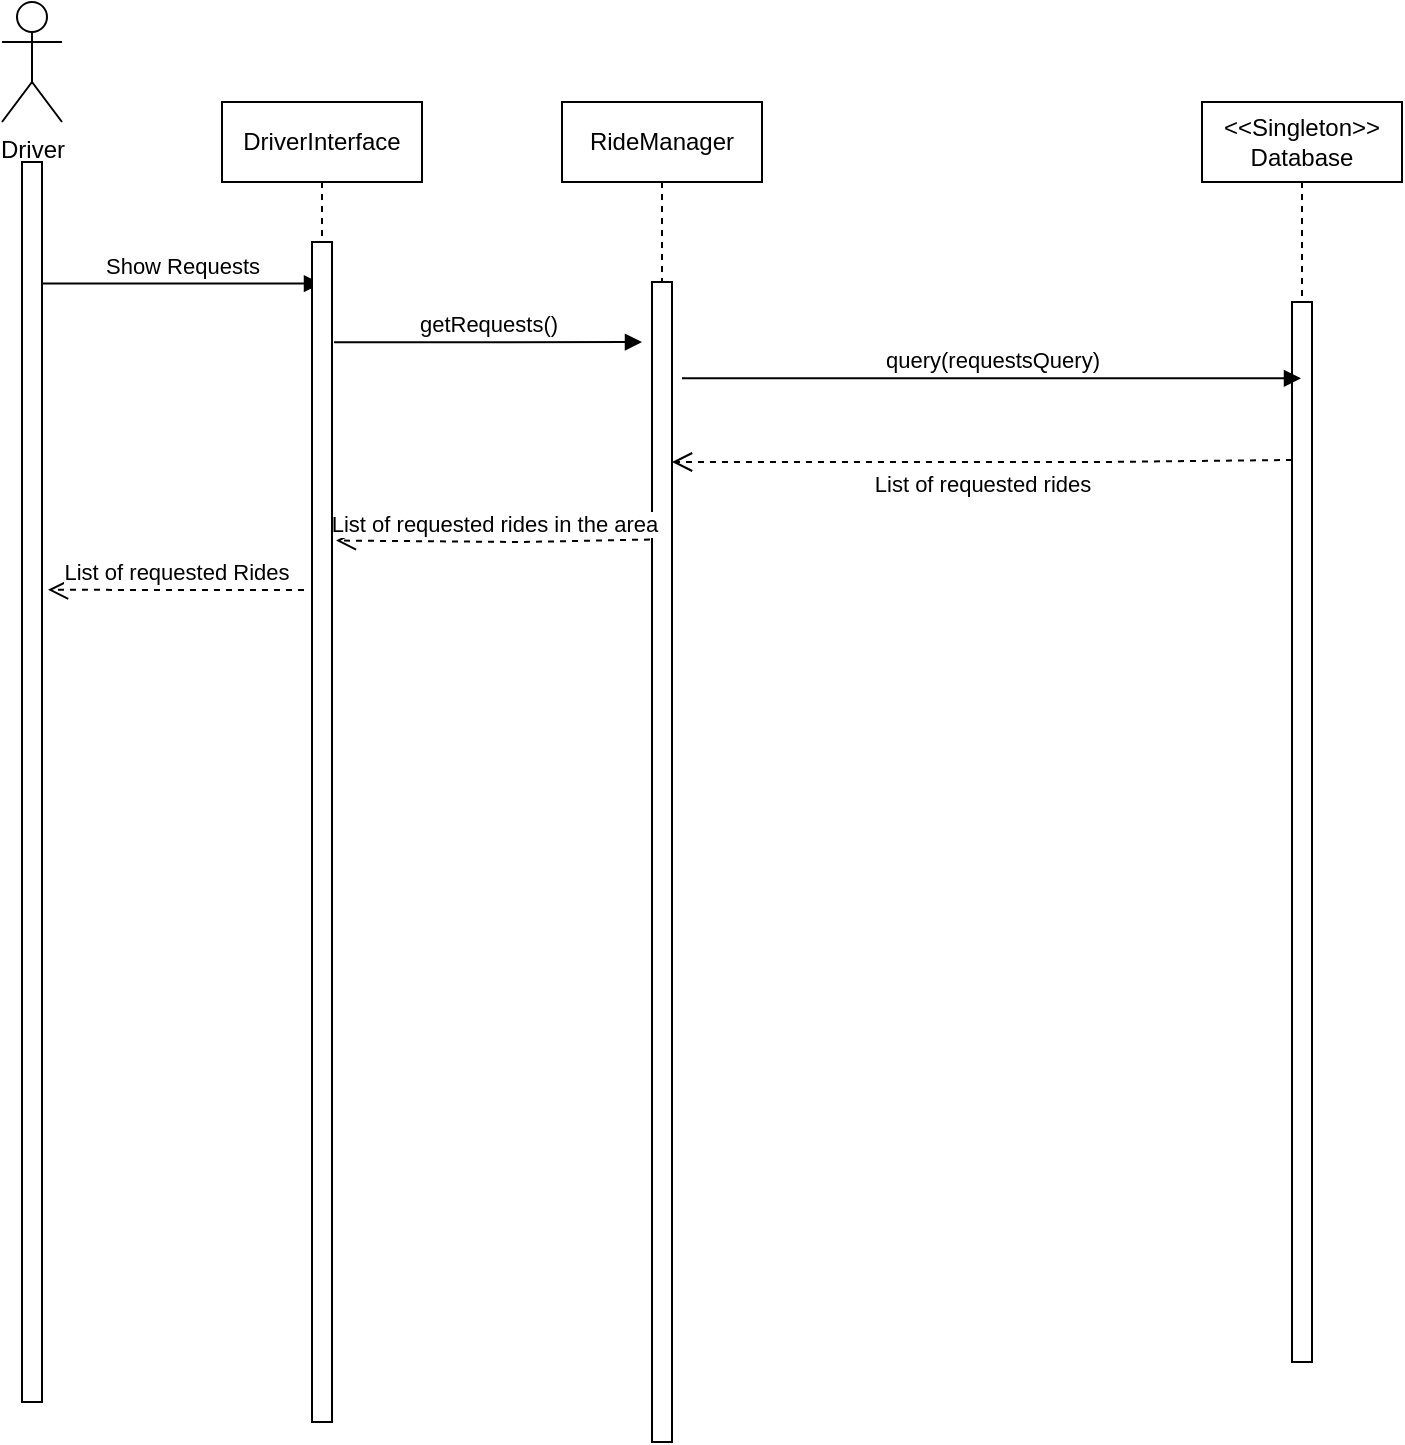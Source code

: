 <mxfile version="15.8.2" type="device" pages="2"><diagram id="kgpKYQtTHZ0yAKxKKP6v" name="Page-1"><mxGraphModel dx="1422" dy="833" grid="1" gridSize="10" guides="1" tooltips="1" connect="1" arrows="1" fold="1" page="1" pageScale="1" pageWidth="850" pageHeight="1100" math="0" shadow="0"><root><mxCell id="0"/><mxCell id="1" parent="0"/><mxCell id="AmSnuSzdufcCZxJ1awQl-4" value="RideManager" style="shape=umlLifeline;perimeter=lifelinePerimeter;whiteSpace=wrap;html=1;container=1;collapsible=0;recursiveResize=0;outlineConnect=0;" parent="1" vertex="1"><mxGeometry x="400" y="60" width="100" height="640" as="geometry"/></mxCell><mxCell id="AmSnuSzdufcCZxJ1awQl-12" value="" style="html=1;points=[];perimeter=orthogonalPerimeter;" parent="AmSnuSzdufcCZxJ1awQl-4" vertex="1"><mxGeometry x="45" y="90" width="10" height="580" as="geometry"/></mxCell><mxCell id="AmSnuSzdufcCZxJ1awQl-7" value="Driver" style="shape=umlActor;verticalLabelPosition=bottom;verticalAlign=top;html=1;" parent="1" vertex="1"><mxGeometry x="120" y="10" width="30" height="60" as="geometry"/></mxCell><mxCell id="AmSnuSzdufcCZxJ1awQl-11" value="" style="html=1;points=[];perimeter=orthogonalPerimeter;" parent="1" vertex="1"><mxGeometry x="130" y="90" width="10" height="620" as="geometry"/></mxCell><mxCell id="AmSnuSzdufcCZxJ1awQl-13" value="Show Requests" style="html=1;verticalAlign=bottom;endArrow=block;rounded=0;exitX=1;exitY=0.098;exitDx=0;exitDy=0;exitPerimeter=0;" parent="1" source="AmSnuSzdufcCZxJ1awQl-11" target="WrXclg-rut4WmRtlngBI-1" edge="1"><mxGeometry width="80" relative="1" as="geometry"><mxPoint x="470" y="330" as="sourcePoint"/><mxPoint x="180" y="130" as="targetPoint"/></mxGeometry></mxCell><mxCell id="AmSnuSzdufcCZxJ1awQl-14" value="&amp;lt;&amp;lt;Singleton&amp;gt;&amp;gt;&lt;br&gt;Database" style="shape=umlLifeline;perimeter=lifelinePerimeter;whiteSpace=wrap;html=1;container=1;collapsible=0;recursiveResize=0;outlineConnect=0;" parent="1" vertex="1"><mxGeometry x="720" y="60" width="100" height="630" as="geometry"/></mxCell><mxCell id="AmSnuSzdufcCZxJ1awQl-15" value="" style="html=1;points=[];perimeter=orthogonalPerimeter;" parent="AmSnuSzdufcCZxJ1awQl-14" vertex="1"><mxGeometry x="45" y="100" width="10" height="530" as="geometry"/></mxCell><mxCell id="AmSnuSzdufcCZxJ1awQl-16" value="query(requestsQuery)" style="html=1;verticalAlign=bottom;endArrow=block;rounded=0;exitX=1.5;exitY=0.083;exitDx=0;exitDy=0;exitPerimeter=0;" parent="1" source="AmSnuSzdufcCZxJ1awQl-12" target="AmSnuSzdufcCZxJ1awQl-14" edge="1"><mxGeometry width="80" relative="1" as="geometry"><mxPoint x="470" y="330" as="sourcePoint"/><mxPoint x="550" y="330" as="targetPoint"/></mxGeometry></mxCell><mxCell id="AmSnuSzdufcCZxJ1awQl-18" value="List of requested rides" style="html=1;verticalAlign=bottom;endArrow=open;dashed=1;endSize=8;rounded=0;exitX=0;exitY=0.149;exitDx=0;exitDy=0;exitPerimeter=0;" parent="1" source="AmSnuSzdufcCZxJ1awQl-15" target="AmSnuSzdufcCZxJ1awQl-12" edge="1"><mxGeometry y="20" relative="1" as="geometry"><mxPoint x="550" y="320" as="sourcePoint"/><mxPoint x="470" y="320" as="targetPoint"/><Array as="points"><mxPoint x="670" y="240"/></Array><mxPoint as="offset"/></mxGeometry></mxCell><mxCell id="AmSnuSzdufcCZxJ1awQl-19" value="List of requested rides in the area" style="html=1;verticalAlign=bottom;endArrow=open;dashed=1;endSize=8;rounded=0;exitX=-0.1;exitY=0.222;exitDx=0;exitDy=0;exitPerimeter=0;entryX=1.2;entryY=0.253;entryDx=0;entryDy=0;entryPerimeter=0;" parent="1" source="AmSnuSzdufcCZxJ1awQl-12" target="WrXclg-rut4WmRtlngBI-2" edge="1"><mxGeometry relative="1" as="geometry"><mxPoint x="180" y="280" as="sourcePoint"/><mxPoint x="470" y="320" as="targetPoint"/><Array as="points"><mxPoint x="380" y="280"/></Array></mxGeometry></mxCell><mxCell id="WrXclg-rut4WmRtlngBI-1" value="DriverInterface" style="shape=umlLifeline;perimeter=lifelinePerimeter;whiteSpace=wrap;html=1;container=1;collapsible=0;recursiveResize=0;outlineConnect=0;" vertex="1" parent="1"><mxGeometry x="230" y="60" width="100" height="660" as="geometry"/></mxCell><mxCell id="WrXclg-rut4WmRtlngBI-2" value="" style="html=1;points=[];perimeter=orthogonalPerimeter;" vertex="1" parent="WrXclg-rut4WmRtlngBI-1"><mxGeometry x="45" y="70" width="10" height="590" as="geometry"/></mxCell><mxCell id="WrXclg-rut4WmRtlngBI-4" value="getRequests()" style="html=1;verticalAlign=bottom;endArrow=block;rounded=0;exitX=1.1;exitY=0.085;exitDx=0;exitDy=0;exitPerimeter=0;" edge="1" parent="1" source="WrXclg-rut4WmRtlngBI-2"><mxGeometry width="80" relative="1" as="geometry"><mxPoint x="330" y="180" as="sourcePoint"/><mxPoint x="440" y="180" as="targetPoint"/></mxGeometry></mxCell><mxCell id="WrXclg-rut4WmRtlngBI-5" value="List of requested Rides" style="html=1;verticalAlign=bottom;endArrow=open;dashed=1;endSize=8;rounded=0;exitX=-0.4;exitY=0.295;exitDx=0;exitDy=0;exitPerimeter=0;entryX=1.3;entryY=0.345;entryDx=0;entryDy=0;entryPerimeter=0;" edge="1" parent="1" source="WrXclg-rut4WmRtlngBI-2" target="AmSnuSzdufcCZxJ1awQl-11"><mxGeometry relative="1" as="geometry"><mxPoint x="460" y="430" as="sourcePoint"/><mxPoint x="380" y="430" as="targetPoint"/></mxGeometry></mxCell></root></mxGraphModel></diagram><diagram id="xywE7s0mcSzDnj1pxgFt" name="Page-2"><mxGraphModel dx="1422" dy="833" grid="1" gridSize="10" guides="1" tooltips="1" connect="1" arrows="1" fold="1" page="1" pageScale="1" pageWidth="850" pageHeight="1100" math="0" shadow="0"><root><mxCell id="OUbDOrZzn_Kut7QBLjZv-0"/><mxCell id="OUbDOrZzn_Kut7QBLjZv-1" parent="OUbDOrZzn_Kut7QBLjZv-0"/><mxCell id="OUbDOrZzn_Kut7QBLjZv-2" value="Ride Manager" style="shape=umlLifeline;perimeter=lifelinePerimeter;whiteSpace=wrap;html=1;container=1;collapsible=0;recursiveResize=0;outlineConnect=0;" vertex="1" parent="OUbDOrZzn_Kut7QBLjZv-1"><mxGeometry x="750" y="860" width="100" height="650" as="geometry"/></mxCell><mxCell id="OUbDOrZzn_Kut7QBLjZv-3" value="" style="html=1;points=[];perimeter=orthogonalPerimeter;" vertex="1" parent="OUbDOrZzn_Kut7QBLjZv-2"><mxGeometry x="45" y="90" width="10" height="110" as="geometry"/></mxCell><mxCell id="OUbDOrZzn_Kut7QBLjZv-4" value="Actor" style="shape=umlActor;verticalLabelPosition=bottom;verticalAlign=top;html=1;" vertex="1" parent="OUbDOrZzn_Kut7QBLjZv-1"><mxGeometry x="30" y="820" width="30" height="60" as="geometry"/></mxCell><mxCell id="OUbDOrZzn_Kut7QBLjZv-5" value="" style="html=1;points=[];perimeter=orthogonalPerimeter;" vertex="1" parent="OUbDOrZzn_Kut7QBLjZv-1"><mxGeometry x="40" y="900" width="10" height="620" as="geometry"/></mxCell><mxCell id="OUbDOrZzn_Kut7QBLjZv-6" value="&amp;lt;&amp;lt;Singleton&amp;gt;&amp;gt;&lt;br&gt;Database" style="shape=umlLifeline;perimeter=lifelinePerimeter;whiteSpace=wrap;html=1;container=1;collapsible=0;recursiveResize=0;outlineConnect=0;" vertex="1" parent="OUbDOrZzn_Kut7QBLjZv-1"><mxGeometry x="970" y="860" width="100" height="650" as="geometry"/></mxCell><mxCell id="OUbDOrZzn_Kut7QBLjZv-7" value="" style="html=1;points=[];perimeter=orthogonalPerimeter;" vertex="1" parent="OUbDOrZzn_Kut7QBLjZv-6"><mxGeometry x="45" y="120" width="10" height="60" as="geometry"/></mxCell><mxCell id="Ot0l-nr2Q_CkTTYaDOoY-19" value="" style="html=1;points=[];perimeter=orthogonalPerimeter;" vertex="1" parent="OUbDOrZzn_Kut7QBLjZv-6"><mxGeometry x="45" y="390" width="10" height="80" as="geometry"/></mxCell><mxCell id="OUbDOrZzn_Kut7QBLjZv-8" value="Offer" style="shape=umlLifeline;perimeter=lifelinePerimeter;whiteSpace=wrap;html=1;container=1;collapsible=0;recursiveResize=0;outlineConnect=0;" vertex="1" parent="OUbDOrZzn_Kut7QBLjZv-1"><mxGeometry x="500" y="860" width="100" height="660" as="geometry"/></mxCell><mxCell id="OUbDOrZzn_Kut7QBLjZv-9" value="" style="html=1;points=[];perimeter=orthogonalPerimeter;" vertex="1" parent="OUbDOrZzn_Kut7QBLjZv-8"><mxGeometry x="45" y="90" width="10" height="120" as="geometry"/></mxCell><mxCell id="OUbDOrZzn_Kut7QBLjZv-18" value="Alterntive" style="swimlane;fontSize=9;" vertex="1" parent="OUbDOrZzn_Kut7QBLjZv-1"><mxGeometry y="1140" width="1290" height="400" as="geometry"/></mxCell><mxCell id="Ot0l-nr2Q_CkTTYaDOoY-15" value="" style="html=1;points=[];perimeter=orthogonalPerimeter;" vertex="1" parent="OUbDOrZzn_Kut7QBLjZv-18"><mxGeometry x="545" y="90" width="10" height="110" as="geometry"/></mxCell><mxCell id="Ot0l-nr2Q_CkTTYaDOoY-18" value="" style="html=1;points=[];perimeter=orthogonalPerimeter;" vertex="1" parent="OUbDOrZzn_Kut7QBLjZv-18"><mxGeometry x="795" y="100" width="10" height="90" as="geometry"/></mxCell><mxCell id="Ot0l-nr2Q_CkTTYaDOoY-23" value="true" style="html=1;verticalAlign=bottom;endArrow=open;dashed=1;endSize=8;rounded=0;" edge="1" parent="OUbDOrZzn_Kut7QBLjZv-18" source="Ot0l-nr2Q_CkTTYaDOoY-18" target="Ot0l-nr2Q_CkTTYaDOoY-15"><mxGeometry relative="1" as="geometry"><mxPoint x="720" y="10" as="sourcePoint"/><mxPoint x="550" y="186" as="targetPoint"/><Array as="points"><mxPoint x="770" y="160"/><mxPoint x="680" y="160"/><mxPoint x="580" y="160"/></Array></mxGeometry></mxCell><mxCell id="Ot0l-nr2Q_CkTTYaDOoY-3" value="CustomerInterface" style="shape=umlLifeline;perimeter=lifelinePerimeter;whiteSpace=wrap;html=1;container=1;collapsible=0;recursiveResize=0;outlineConnect=0;" vertex="1" parent="OUbDOrZzn_Kut7QBLjZv-1"><mxGeometry x="230" y="860" width="100" height="660" as="geometry"/></mxCell><mxCell id="Ot0l-nr2Q_CkTTYaDOoY-4" value="" style="html=1;points=[];perimeter=orthogonalPerimeter;" vertex="1" parent="Ot0l-nr2Q_CkTTYaDOoY-3"><mxGeometry x="45" y="60" width="10" height="180" as="geometry"/></mxCell><mxCell id="Ot0l-nr2Q_CkTTYaDOoY-14" value="" style="html=1;points=[];perimeter=orthogonalPerimeter;" vertex="1" parent="Ot0l-nr2Q_CkTTYaDOoY-3"><mxGeometry x="45" y="360" width="10" height="100" as="geometry"/></mxCell><mxCell id="Ot0l-nr2Q_CkTTYaDOoY-5" value="Accept Offer" style="html=1;verticalAlign=bottom;endArrow=block;rounded=0;exitX=1.2;exitY=0.066;exitDx=0;exitDy=0;exitPerimeter=0;" edge="1" parent="OUbDOrZzn_Kut7QBLjZv-1" source="OUbDOrZzn_Kut7QBLjZv-5" target="Ot0l-nr2Q_CkTTYaDOoY-4"><mxGeometry width="80" relative="1" as="geometry"><mxPoint x="100" y="940" as="sourcePoint"/><mxPoint x="180" y="940" as="targetPoint"/></mxGeometry></mxCell><mxCell id="Ot0l-nr2Q_CkTTYaDOoY-7" value="accept()" style="html=1;verticalAlign=bottom;endArrow=block;rounded=0;entryX=0.2;entryY=0.05;entryDx=0;entryDy=0;entryPerimeter=0;exitX=1.3;exitY=0.206;exitDx=0;exitDy=0;exitPerimeter=0;" edge="1" parent="OUbDOrZzn_Kut7QBLjZv-1" source="Ot0l-nr2Q_CkTTYaDOoY-4" target="OUbDOrZzn_Kut7QBLjZv-9"><mxGeometry width="80" relative="1" as="geometry"><mxPoint x="290" y="969" as="sourcePoint"/><mxPoint x="425" y="970" as="targetPoint"/></mxGeometry></mxCell><mxCell id="Ot0l-nr2Q_CkTTYaDOoY-8" value="setOfferAccepted(Offer, true)" style="html=1;verticalAlign=bottom;endArrow=block;rounded=0;exitX=1;exitY=0.267;exitDx=0;exitDy=0;exitPerimeter=0;" edge="1" parent="OUbDOrZzn_Kut7QBLjZv-1" source="OUbDOrZzn_Kut7QBLjZv-9" target="OUbDOrZzn_Kut7QBLjZv-3"><mxGeometry width="80" relative="1" as="geometry"><mxPoint x="620" y="980" as="sourcePoint"/><mxPoint x="700" y="980" as="targetPoint"/></mxGeometry></mxCell><mxCell id="Ot0l-nr2Q_CkTTYaDOoY-9" value="update(offerQuery)" style="html=1;verticalAlign=bottom;endArrow=block;rounded=0;exitX=1.3;exitY=0.445;exitDx=0;exitDy=0;exitPerimeter=0;entryX=0;entryY=0.35;entryDx=0;entryDy=0;entryPerimeter=0;" edge="1" parent="OUbDOrZzn_Kut7QBLjZv-1" source="OUbDOrZzn_Kut7QBLjZv-3" target="OUbDOrZzn_Kut7QBLjZv-7"><mxGeometry width="80" relative="1" as="geometry"><mxPoint x="840" y="1000" as="sourcePoint"/><mxPoint x="920" y="1000" as="targetPoint"/></mxGeometry></mxCell><mxCell id="Ot0l-nr2Q_CkTTYaDOoY-10" value="true" style="html=1;verticalAlign=bottom;endArrow=open;dashed=1;endSize=8;rounded=0;exitX=-0.1;exitY=0.85;exitDx=0;exitDy=0;exitPerimeter=0;entryX=1;entryY=0.727;entryDx=0;entryDy=0;entryPerimeter=0;" edge="1" parent="OUbDOrZzn_Kut7QBLjZv-1" source="OUbDOrZzn_Kut7QBLjZv-7" target="OUbDOrZzn_Kut7QBLjZv-3"><mxGeometry relative="1" as="geometry"><mxPoint x="980" y="1030" as="sourcePoint"/><mxPoint x="900" y="1030" as="targetPoint"/></mxGeometry></mxCell><mxCell id="Ot0l-nr2Q_CkTTYaDOoY-11" value="true" style="html=1;verticalAlign=bottom;endArrow=open;dashed=1;endSize=8;rounded=0;exitX=0;exitY=0.855;exitDx=0;exitDy=0;exitPerimeter=0;" edge="1" parent="OUbDOrZzn_Kut7QBLjZv-1" source="OUbDOrZzn_Kut7QBLjZv-3" target="OUbDOrZzn_Kut7QBLjZv-9"><mxGeometry relative="1" as="geometry"><mxPoint x="720" y="1150" as="sourcePoint"/><mxPoint x="640" y="1150" as="targetPoint"/></mxGeometry></mxCell><mxCell id="Ot0l-nr2Q_CkTTYaDOoY-12" value="true" style="html=1;verticalAlign=bottom;endArrow=open;dashed=1;endSize=8;rounded=0;exitX=0;exitY=0.883;exitDx=0;exitDy=0;exitPerimeter=0;" edge="1" parent="OUbDOrZzn_Kut7QBLjZv-1" source="OUbDOrZzn_Kut7QBLjZv-9" target="Ot0l-nr2Q_CkTTYaDOoY-3"><mxGeometry relative="1" as="geometry"><mxPoint x="720" y="1150" as="sourcePoint"/><mxPoint x="640" y="1150" as="targetPoint"/></mxGeometry></mxCell><mxCell id="Ot0l-nr2Q_CkTTYaDOoY-13" value="Reject Offer" style="html=1;verticalAlign=bottom;endArrow=block;rounded=0;exitX=1.4;exitY=0.529;exitDx=0;exitDy=0;exitPerimeter=0;" edge="1" parent="OUbDOrZzn_Kut7QBLjZv-1" source="OUbDOrZzn_Kut7QBLjZv-5" target="Ot0l-nr2Q_CkTTYaDOoY-3"><mxGeometry width="80" relative="1" as="geometry"><mxPoint x="90" y="1230" as="sourcePoint"/><mxPoint x="170" y="1230" as="targetPoint"/></mxGeometry></mxCell><mxCell id="Ot0l-nr2Q_CkTTYaDOoY-16" value="reject()" style="html=1;verticalAlign=bottom;endArrow=block;rounded=0;exitX=0.9;exitY=0.363;exitDx=0;exitDy=0;exitPerimeter=0;entryX=0.1;entryY=0.238;entryDx=0;entryDy=0;entryPerimeter=0;" edge="1" parent="OUbDOrZzn_Kut7QBLjZv-1" source="Ot0l-nr2Q_CkTTYaDOoY-14" target="Ot0l-nr2Q_CkTTYaDOoY-15"><mxGeometry width="80" relative="1" as="geometry"><mxPoint x="340" y="1250" as="sourcePoint"/><mxPoint x="420" y="1250" as="targetPoint"/></mxGeometry></mxCell><mxCell id="Ot0l-nr2Q_CkTTYaDOoY-17" value="setOfferAccepted(Offer, false)" style="html=1;verticalAlign=bottom;endArrow=block;rounded=0;exitX=0.9;exitY=0.338;exitDx=0;exitDy=0;exitPerimeter=0;" edge="1" parent="OUbDOrZzn_Kut7QBLjZv-1" source="Ot0l-nr2Q_CkTTYaDOoY-15" target="OUbDOrZzn_Kut7QBLjZv-2"><mxGeometry width="80" relative="1" as="geometry"><mxPoint x="605" y="1259.5" as="sourcePoint"/><mxPoint x="685" y="1259.5" as="targetPoint"/></mxGeometry></mxCell><mxCell id="Ot0l-nr2Q_CkTTYaDOoY-21" value="update(offerQuery)" style="html=1;verticalAlign=bottom;endArrow=block;rounded=0;exitX=1.1;exitY=0.325;exitDx=0;exitDy=0;exitPerimeter=0;" edge="1" parent="OUbDOrZzn_Kut7QBLjZv-1" source="Ot0l-nr2Q_CkTTYaDOoY-18" target="OUbDOrZzn_Kut7QBLjZv-6"><mxGeometry width="80" relative="1" as="geometry"><mxPoint x="820" y="1269" as="sourcePoint"/><mxPoint x="720" y="1150" as="targetPoint"/></mxGeometry></mxCell><mxCell id="Ot0l-nr2Q_CkTTYaDOoY-22" value="true" style="html=1;verticalAlign=bottom;endArrow=open;dashed=1;endSize=8;rounded=0;" edge="1" parent="OUbDOrZzn_Kut7QBLjZv-1" source="Ot0l-nr2Q_CkTTYaDOoY-19" target="OUbDOrZzn_Kut7QBLjZv-2"><mxGeometry relative="1" as="geometry"><mxPoint x="1020" y="1290" as="sourcePoint"/><mxPoint x="640" y="1150" as="targetPoint"/><Array as="points"><mxPoint x="940" y="1290"/><mxPoint x="920" y="1290"/></Array></mxGeometry></mxCell><mxCell id="Ot0l-nr2Q_CkTTYaDOoY-24" value="true" style="html=1;verticalAlign=bottom;endArrow=open;dashed=1;endSize=8;rounded=0;entryX=0.8;entryY=1;entryDx=0;entryDy=0;entryPerimeter=0;" edge="1" parent="OUbDOrZzn_Kut7QBLjZv-1" source="Ot0l-nr2Q_CkTTYaDOoY-15" target="Ot0l-nr2Q_CkTTYaDOoY-14"><mxGeometry relative="1" as="geometry"><mxPoint x="490" y="1320" as="sourcePoint"/><mxPoint x="410" y="1320" as="targetPoint"/><Array as="points"><mxPoint x="420" y="1320"/></Array></mxGeometry></mxCell></root></mxGraphModel></diagram></mxfile>
